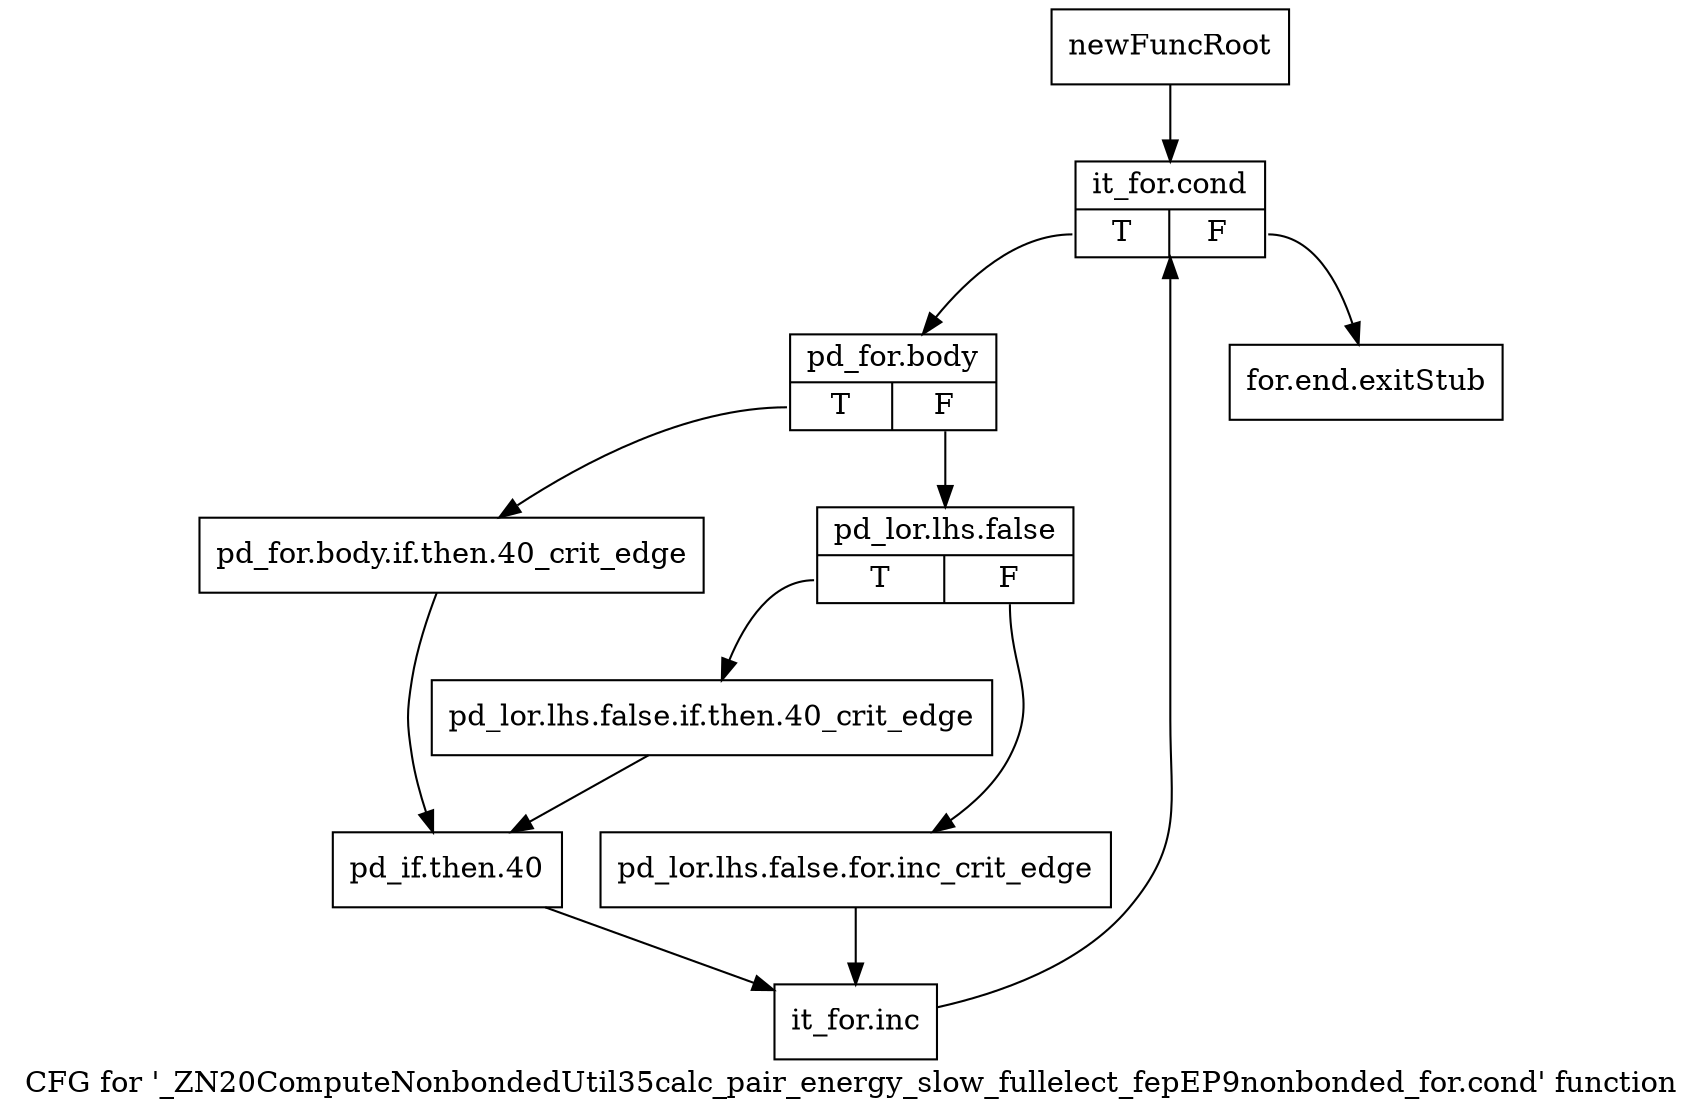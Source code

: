 digraph "CFG for '_ZN20ComputeNonbondedUtil35calc_pair_energy_slow_fullelect_fepEP9nonbonded_for.cond' function" {
	label="CFG for '_ZN20ComputeNonbondedUtil35calc_pair_energy_slow_fullelect_fepEP9nonbonded_for.cond' function";

	Node0x1e72ab0 [shape=record,label="{newFuncRoot}"];
	Node0x1e72ab0 -> Node0x1e72b50;
	Node0x1e72b00 [shape=record,label="{for.end.exitStub}"];
	Node0x1e72b50 [shape=record,label="{it_for.cond|{<s0>T|<s1>F}}"];
	Node0x1e72b50:s0 -> Node0x1e72ba0;
	Node0x1e72b50:s1 -> Node0x1e72b00;
	Node0x1e72ba0 [shape=record,label="{pd_for.body|{<s0>T|<s1>F}}"];
	Node0x1e72ba0:s0 -> Node0x1e72ce0;
	Node0x1e72ba0:s1 -> Node0x1e72bf0;
	Node0x1e72bf0 [shape=record,label="{pd_lor.lhs.false|{<s0>T|<s1>F}}"];
	Node0x1e72bf0:s0 -> Node0x1e72c90;
	Node0x1e72bf0:s1 -> Node0x1e72c40;
	Node0x1e72c40 [shape=record,label="{pd_lor.lhs.false.for.inc_crit_edge}"];
	Node0x1e72c40 -> Node0x1e72d80;
	Node0x1e72c90 [shape=record,label="{pd_lor.lhs.false.if.then.40_crit_edge}"];
	Node0x1e72c90 -> Node0x1e72d30;
	Node0x1e72ce0 [shape=record,label="{pd_for.body.if.then.40_crit_edge}"];
	Node0x1e72ce0 -> Node0x1e72d30;
	Node0x1e72d30 [shape=record,label="{pd_if.then.40}"];
	Node0x1e72d30 -> Node0x1e72d80;
	Node0x1e72d80 [shape=record,label="{it_for.inc}"];
	Node0x1e72d80 -> Node0x1e72b50;
}
